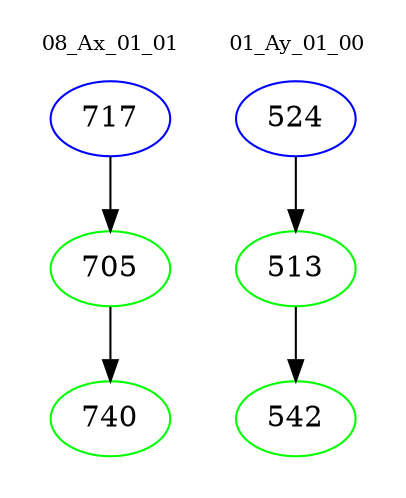 digraph{
subgraph cluster_0 {
color = white
label = "08_Ax_01_01";
fontsize=10;
T0_717 [label="717", color="blue"]
T0_717 -> T0_705 [color="black"]
T0_705 [label="705", color="green"]
T0_705 -> T0_740 [color="black"]
T0_740 [label="740", color="green"]
}
subgraph cluster_1 {
color = white
label = "01_Ay_01_00";
fontsize=10;
T1_524 [label="524", color="blue"]
T1_524 -> T1_513 [color="black"]
T1_513 [label="513", color="green"]
T1_513 -> T1_542 [color="black"]
T1_542 [label="542", color="green"]
}
}
